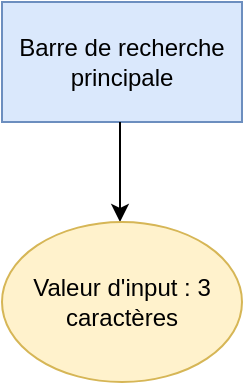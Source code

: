 <mxfile version="20.2.3" type="github">
  <diagram id="sMP_dOJLOKyjLoVJ6SQn" name="Page-1">
    <mxGraphModel dx="1038" dy="564" grid="1" gridSize="10" guides="1" tooltips="1" connect="1" arrows="1" fold="1" page="1" pageScale="1" pageWidth="827" pageHeight="1169" math="0" shadow="0">
      <root>
        <mxCell id="0" />
        <mxCell id="1" parent="0" />
        <mxCell id="vuxg8Bi198hUJe4XiMdr-1" value="&lt;div&gt;Barre de recherche principale&lt;/div&gt;" style="rounded=0;whiteSpace=wrap;html=1;direction=west;fillColor=#dae8fc;strokeColor=#6c8ebf;" vertex="1" parent="1">
          <mxGeometry x="354" y="40" width="120" height="60" as="geometry" />
        </mxCell>
        <mxCell id="vuxg8Bi198hUJe4XiMdr-2" value="" style="endArrow=classic;html=1;rounded=0;" edge="1" parent="1">
          <mxGeometry width="50" height="50" relative="1" as="geometry">
            <mxPoint x="413" y="100" as="sourcePoint" />
            <mxPoint x="413" y="150" as="targetPoint" />
          </mxGeometry>
        </mxCell>
        <mxCell id="vuxg8Bi198hUJe4XiMdr-3" value="&lt;div&gt;Valeur d&#39;input : 3 caractères&lt;/div&gt;" style="ellipse;whiteSpace=wrap;html=1;fillColor=#fff2cc;strokeColor=#d6b656;" vertex="1" parent="1">
          <mxGeometry x="354" y="150" width="120" height="80" as="geometry" />
        </mxCell>
      </root>
    </mxGraphModel>
  </diagram>
</mxfile>
